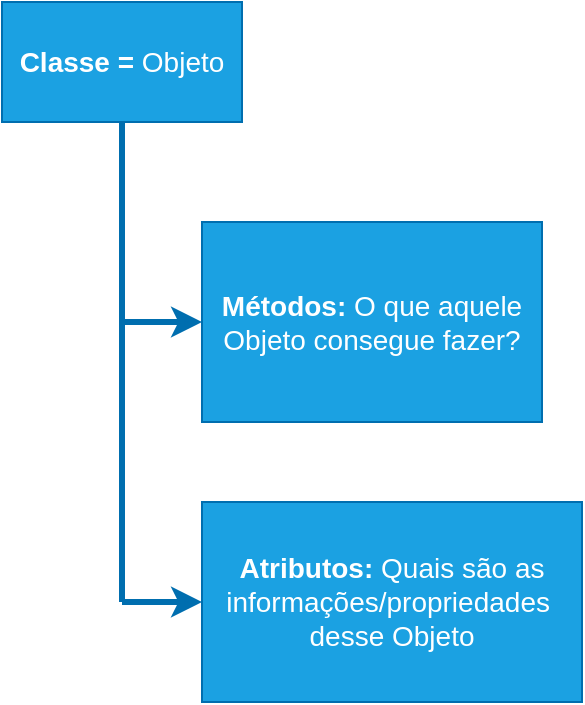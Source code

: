 <mxfile>
    <diagram id="MsnhZNyxxgUfoKJGjb6B" name="Page-1">
        <mxGraphModel dx="381" dy="402" grid="1" gridSize="10" guides="1" tooltips="1" connect="1" arrows="1" fold="1" page="1" pageScale="1" pageWidth="850" pageHeight="1100" math="0" shadow="0">
            <root>
                <mxCell id="0"/>
                <mxCell id="1" parent="0"/>
                <mxCell id="2" value="&lt;font style=&quot;font-size: 14px;&quot;&gt;&lt;b&gt;Classe = &lt;/b&gt;Objeto&lt;/font&gt;" style="rounded=0;whiteSpace=wrap;html=1;fillColor=#1ba1e2;fontColor=#ffffff;strokeColor=#006EAF;" parent="1" vertex="1">
                    <mxGeometry x="20" y="200" width="120" height="60" as="geometry"/>
                </mxCell>
                <mxCell id="5" value="" style="endArrow=none;html=1;strokeWidth=3;fontSize=14;entryX=0.5;entryY=1;entryDx=0;entryDy=0;fillColor=#1ba1e2;strokeColor=#006EAF;" parent="1" target="2" edge="1">
                    <mxGeometry width="50" height="50" relative="1" as="geometry">
                        <mxPoint x="80" y="500" as="sourcePoint"/>
                        <mxPoint x="220" y="320" as="targetPoint"/>
                    </mxGeometry>
                </mxCell>
                <mxCell id="6" value="" style="endArrow=classic;html=1;strokeWidth=3;fontSize=14;fillColor=#1ba1e2;strokeColor=#006EAF;" parent="1" edge="1">
                    <mxGeometry width="50" height="50" relative="1" as="geometry">
                        <mxPoint x="80" y="360" as="sourcePoint"/>
                        <mxPoint x="120" y="360" as="targetPoint"/>
                    </mxGeometry>
                </mxCell>
                <mxCell id="7" value="" style="endArrow=classic;html=1;strokeWidth=3;fontSize=14;fillColor=#1ba1e2;strokeColor=#006EAF;" parent="1" edge="1">
                    <mxGeometry width="50" height="50" relative="1" as="geometry">
                        <mxPoint x="80" y="500" as="sourcePoint"/>
                        <mxPoint x="120" y="500" as="targetPoint"/>
                    </mxGeometry>
                </mxCell>
                <mxCell id="8" value="&lt;font style=&quot;font-size: 14px;&quot;&gt;&lt;b&gt;Métodos: &lt;/b&gt;O que aquele Objeto consegue fazer?&lt;/font&gt;" style="rounded=0;whiteSpace=wrap;html=1;fillColor=#1ba1e2;fontColor=#ffffff;strokeColor=#006EAF;" parent="1" vertex="1">
                    <mxGeometry x="120" y="310" width="170" height="100" as="geometry"/>
                </mxCell>
                <mxCell id="10" value="&lt;b style=&quot;font-size: 14px;&quot;&gt;Atributos: &lt;/b&gt;&lt;span style=&quot;font-size: 14px;&quot;&gt;Quais são as informações/propriedades&amp;nbsp;&lt;br&gt;desse Objeto&lt;br&gt;&lt;/span&gt;" style="rounded=0;whiteSpace=wrap;html=1;fillColor=#1ba1e2;fontColor=#ffffff;strokeColor=#006EAF;" parent="1" vertex="1">
                    <mxGeometry x="120" y="450" width="190" height="100" as="geometry"/>
                </mxCell>
            </root>
        </mxGraphModel>
    </diagram>
</mxfile>
